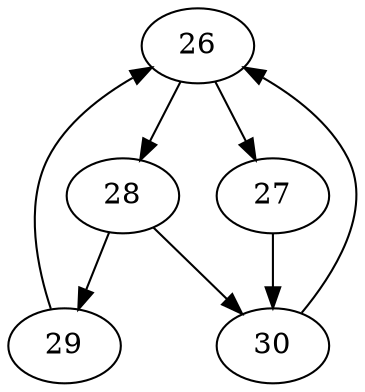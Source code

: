 digraph {
  26 -> 28 ["action" = 0]
  26 -> 27 ["action" = 0]
  28 -> 29 ["action" = 0]
  28 -> 30 ["action" = 1]
  27 -> 30 ["action" = 0]
  29 -> 26 ["action" = 0]
  30 -> 26 ["action" = 0]
}